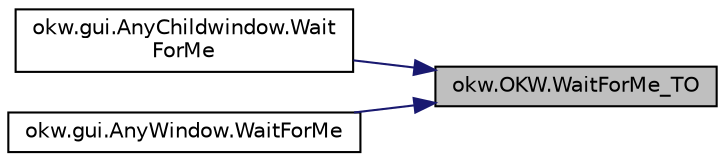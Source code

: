 digraph "okw.OKW.WaitForMe_TO"
{
 // INTERACTIVE_SVG=YES
 // LATEX_PDF_SIZE
  edge [fontname="Helvetica",fontsize="10",labelfontname="Helvetica",labelfontsize="10"];
  node [fontname="Helvetica",fontsize="10",shape=record];
  rankdir="RL";
  Node103 [label="okw.OKW.WaitForMe_TO",height=0.2,width=0.4,color="black", fillcolor="grey75", style="filled", fontcolor="black",tooltip="TimeOut in Sekunden [s] für das erscheinen des aktuellen Objektes."];
  Node103 -> Node104 [dir="back",color="midnightblue",fontsize="10",style="solid",fontname="Helvetica"];
  Node104 [label="okw.gui.AnyChildwindow.Wait\lForMe",height=0.2,width=0.4,color="black", fillcolor="white", style="filled",URL="$classokw_1_1gui_1_1_any_childwindow.html#aafd5a3cba312fe0033c63e98d0247a82",tooltip="Methode wartet auf die Existenz des aktuellen Objectes."];
  Node103 -> Node105 [dir="back",color="midnightblue",fontsize="10",style="solid",fontname="Helvetica"];
  Node105 [label="okw.gui.AnyWindow.WaitForMe",height=0.2,width=0.4,color="black", fillcolor="white", style="filled",URL="$classokw_1_1gui_1_1_any_window.html#a17845263881502bb0c2ab166da623149",tooltip="Methode, wartet auf das aktuelle GUI-Object bis es erscheint oder der eingestellte TimeOut erreicht i..."];
}
